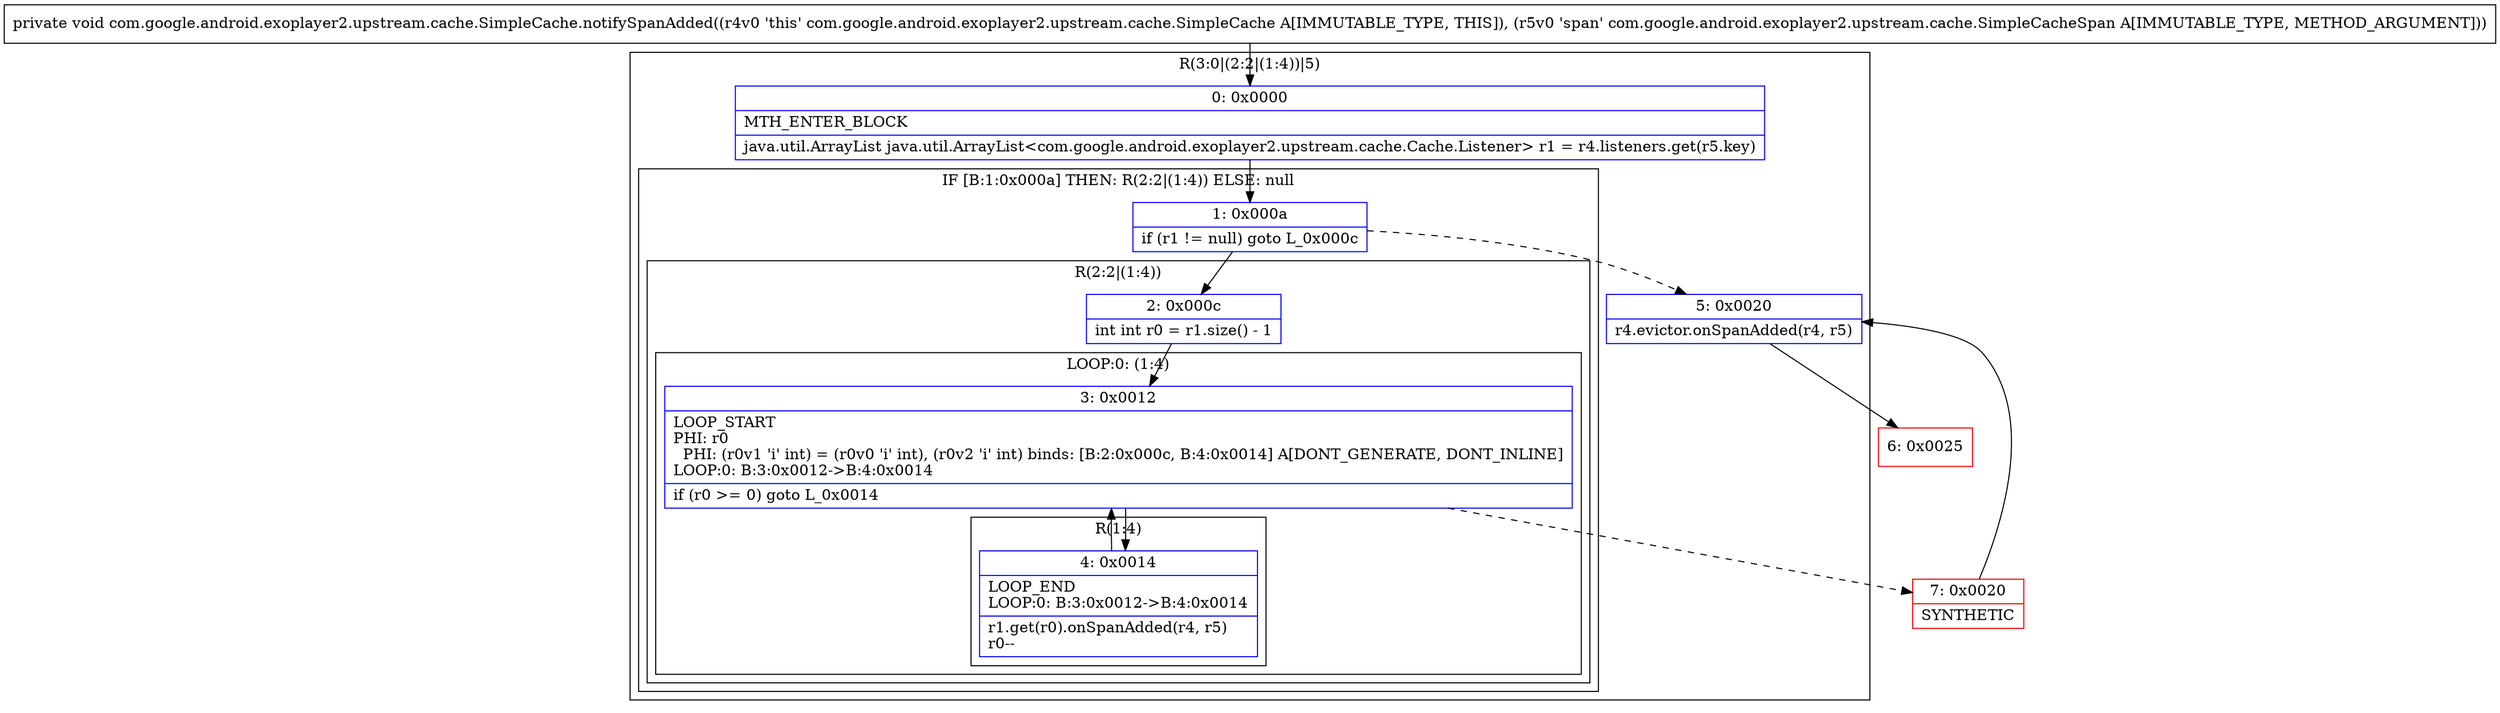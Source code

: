 digraph "CFG forcom.google.android.exoplayer2.upstream.cache.SimpleCache.notifySpanAdded(Lcom\/google\/android\/exoplayer2\/upstream\/cache\/SimpleCacheSpan;)V" {
subgraph cluster_Region_693828331 {
label = "R(3:0|(2:2|(1:4))|5)";
node [shape=record,color=blue];
Node_0 [shape=record,label="{0\:\ 0x0000|MTH_ENTER_BLOCK\l|java.util.ArrayList java.util.ArrayList\<com.google.android.exoplayer2.upstream.cache.Cache.Listener\> r1 = r4.listeners.get(r5.key)\l}"];
subgraph cluster_IfRegion_2101539805 {
label = "IF [B:1:0x000a] THEN: R(2:2|(1:4)) ELSE: null";
node [shape=record,color=blue];
Node_1 [shape=record,label="{1\:\ 0x000a|if (r1 != null) goto L_0x000c\l}"];
subgraph cluster_Region_1445323820 {
label = "R(2:2|(1:4))";
node [shape=record,color=blue];
Node_2 [shape=record,label="{2\:\ 0x000c|int int r0 = r1.size() \- 1\l}"];
subgraph cluster_LoopRegion_2024865306 {
label = "LOOP:0: (1:4)";
node [shape=record,color=blue];
Node_3 [shape=record,label="{3\:\ 0x0012|LOOP_START\lPHI: r0 \l  PHI: (r0v1 'i' int) = (r0v0 'i' int), (r0v2 'i' int) binds: [B:2:0x000c, B:4:0x0014] A[DONT_GENERATE, DONT_INLINE]\lLOOP:0: B:3:0x0012\-\>B:4:0x0014\l|if (r0 \>= 0) goto L_0x0014\l}"];
subgraph cluster_Region_105111109 {
label = "R(1:4)";
node [shape=record,color=blue];
Node_4 [shape=record,label="{4\:\ 0x0014|LOOP_END\lLOOP:0: B:3:0x0012\-\>B:4:0x0014\l|r1.get(r0).onSpanAdded(r4, r5)\lr0\-\-\l}"];
}
}
}
}
Node_5 [shape=record,label="{5\:\ 0x0020|r4.evictor.onSpanAdded(r4, r5)\l}"];
}
Node_6 [shape=record,color=red,label="{6\:\ 0x0025}"];
Node_7 [shape=record,color=red,label="{7\:\ 0x0020|SYNTHETIC\l}"];
MethodNode[shape=record,label="{private void com.google.android.exoplayer2.upstream.cache.SimpleCache.notifySpanAdded((r4v0 'this' com.google.android.exoplayer2.upstream.cache.SimpleCache A[IMMUTABLE_TYPE, THIS]), (r5v0 'span' com.google.android.exoplayer2.upstream.cache.SimpleCacheSpan A[IMMUTABLE_TYPE, METHOD_ARGUMENT])) }"];
MethodNode -> Node_0;
Node_0 -> Node_1;
Node_1 -> Node_2;
Node_1 -> Node_5[style=dashed];
Node_2 -> Node_3;
Node_3 -> Node_4;
Node_3 -> Node_7[style=dashed];
Node_4 -> Node_3;
Node_5 -> Node_6;
Node_7 -> Node_5;
}

